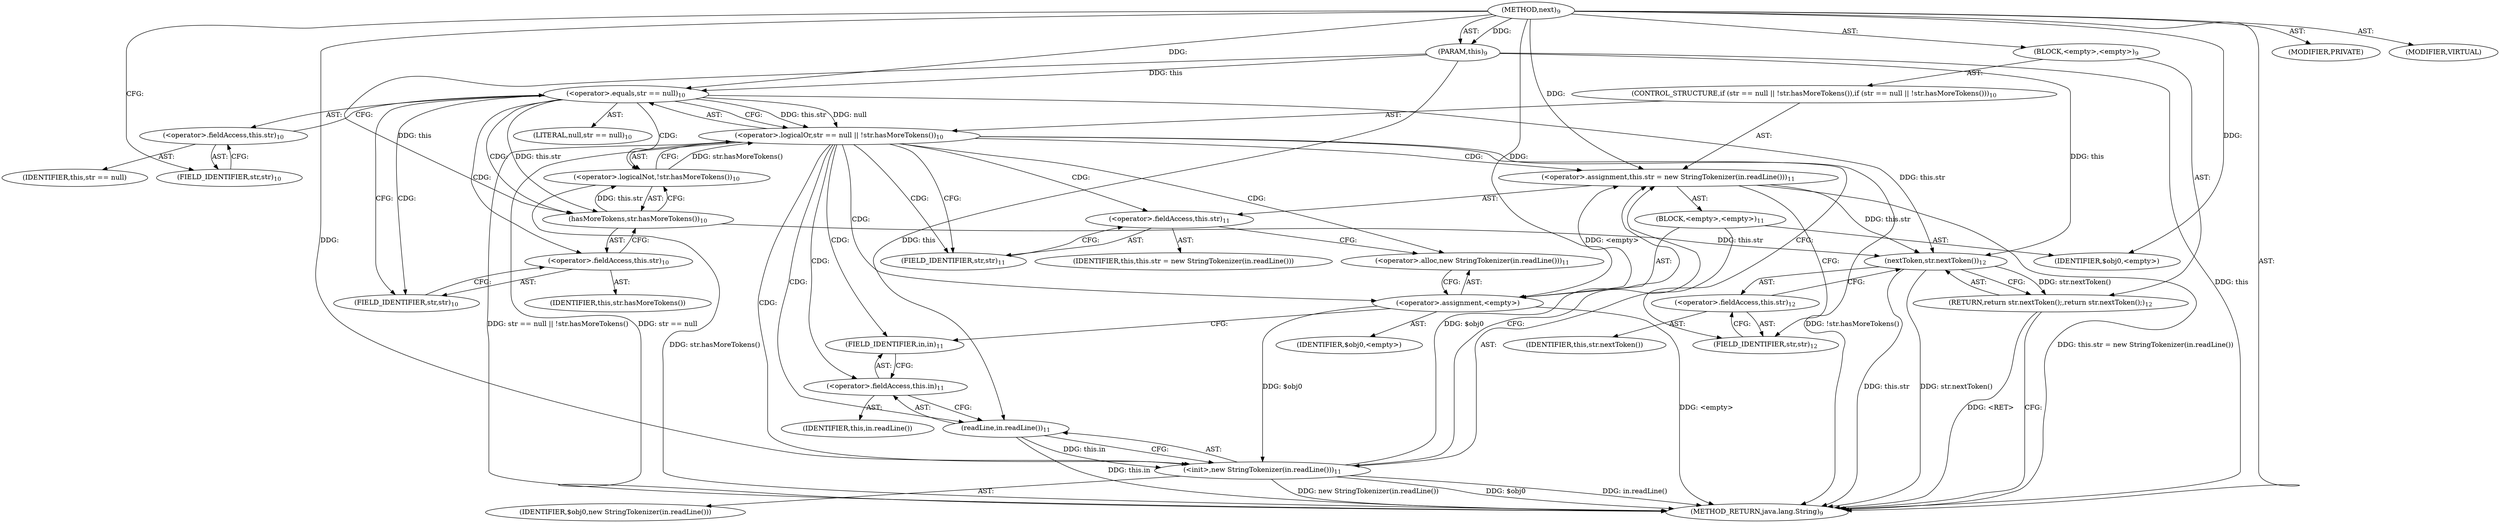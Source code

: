 digraph "next" {  
"30" [label = <(METHOD,next)<SUB>9</SUB>> ]
"31" [label = <(PARAM,this)<SUB>9</SUB>> ]
"32" [label = <(BLOCK,&lt;empty&gt;,&lt;empty&gt;)<SUB>9</SUB>> ]
"33" [label = <(CONTROL_STRUCTURE,if (str == null || !str.hasMoreTokens()),if (str == null || !str.hasMoreTokens()))<SUB>10</SUB>> ]
"34" [label = <(&lt;operator&gt;.logicalOr,str == null || !str.hasMoreTokens())<SUB>10</SUB>> ]
"35" [label = <(&lt;operator&gt;.equals,str == null)<SUB>10</SUB>> ]
"36" [label = <(&lt;operator&gt;.fieldAccess,this.str)<SUB>10</SUB>> ]
"37" [label = <(IDENTIFIER,this,str == null)> ]
"38" [label = <(FIELD_IDENTIFIER,str,str)<SUB>10</SUB>> ]
"39" [label = <(LITERAL,null,str == null)<SUB>10</SUB>> ]
"40" [label = <(&lt;operator&gt;.logicalNot,!str.hasMoreTokens())<SUB>10</SUB>> ]
"41" [label = <(hasMoreTokens,str.hasMoreTokens())<SUB>10</SUB>> ]
"42" [label = <(&lt;operator&gt;.fieldAccess,this.str)<SUB>10</SUB>> ]
"43" [label = <(IDENTIFIER,this,str.hasMoreTokens())> ]
"44" [label = <(FIELD_IDENTIFIER,str,str)<SUB>10</SUB>> ]
"45" [label = <(&lt;operator&gt;.assignment,this.str = new StringTokenizer(in.readLine()))<SUB>11</SUB>> ]
"46" [label = <(&lt;operator&gt;.fieldAccess,this.str)<SUB>11</SUB>> ]
"47" [label = <(IDENTIFIER,this,this.str = new StringTokenizer(in.readLine()))> ]
"48" [label = <(FIELD_IDENTIFIER,str,str)<SUB>11</SUB>> ]
"49" [label = <(BLOCK,&lt;empty&gt;,&lt;empty&gt;)<SUB>11</SUB>> ]
"50" [label = <(&lt;operator&gt;.assignment,&lt;empty&gt;)> ]
"51" [label = <(IDENTIFIER,$obj0,&lt;empty&gt;)> ]
"52" [label = <(&lt;operator&gt;.alloc,new StringTokenizer(in.readLine()))<SUB>11</SUB>> ]
"53" [label = <(&lt;init&gt;,new StringTokenizer(in.readLine()))<SUB>11</SUB>> ]
"54" [label = <(IDENTIFIER,$obj0,new StringTokenizer(in.readLine()))> ]
"55" [label = <(readLine,in.readLine())<SUB>11</SUB>> ]
"56" [label = <(&lt;operator&gt;.fieldAccess,this.in)<SUB>11</SUB>> ]
"57" [label = <(IDENTIFIER,this,in.readLine())> ]
"58" [label = <(FIELD_IDENTIFIER,in,in)<SUB>11</SUB>> ]
"59" [label = <(IDENTIFIER,$obj0,&lt;empty&gt;)> ]
"60" [label = <(RETURN,return str.nextToken();,return str.nextToken();)<SUB>12</SUB>> ]
"61" [label = <(nextToken,str.nextToken())<SUB>12</SUB>> ]
"62" [label = <(&lt;operator&gt;.fieldAccess,this.str)<SUB>12</SUB>> ]
"63" [label = <(IDENTIFIER,this,str.nextToken())> ]
"64" [label = <(FIELD_IDENTIFIER,str,str)<SUB>12</SUB>> ]
"65" [label = <(MODIFIER,PRIVATE)> ]
"66" [label = <(MODIFIER,VIRTUAL)> ]
"67" [label = <(METHOD_RETURN,java.lang.String)<SUB>9</SUB>> ]
  "30" -> "31"  [ label = "AST: "] 
  "30" -> "32"  [ label = "AST: "] 
  "30" -> "65"  [ label = "AST: "] 
  "30" -> "66"  [ label = "AST: "] 
  "30" -> "67"  [ label = "AST: "] 
  "32" -> "33"  [ label = "AST: "] 
  "32" -> "60"  [ label = "AST: "] 
  "33" -> "34"  [ label = "AST: "] 
  "33" -> "45"  [ label = "AST: "] 
  "34" -> "35"  [ label = "AST: "] 
  "34" -> "40"  [ label = "AST: "] 
  "35" -> "36"  [ label = "AST: "] 
  "35" -> "39"  [ label = "AST: "] 
  "36" -> "37"  [ label = "AST: "] 
  "36" -> "38"  [ label = "AST: "] 
  "40" -> "41"  [ label = "AST: "] 
  "41" -> "42"  [ label = "AST: "] 
  "42" -> "43"  [ label = "AST: "] 
  "42" -> "44"  [ label = "AST: "] 
  "45" -> "46"  [ label = "AST: "] 
  "45" -> "49"  [ label = "AST: "] 
  "46" -> "47"  [ label = "AST: "] 
  "46" -> "48"  [ label = "AST: "] 
  "49" -> "50"  [ label = "AST: "] 
  "49" -> "53"  [ label = "AST: "] 
  "49" -> "59"  [ label = "AST: "] 
  "50" -> "51"  [ label = "AST: "] 
  "50" -> "52"  [ label = "AST: "] 
  "53" -> "54"  [ label = "AST: "] 
  "53" -> "55"  [ label = "AST: "] 
  "55" -> "56"  [ label = "AST: "] 
  "56" -> "57"  [ label = "AST: "] 
  "56" -> "58"  [ label = "AST: "] 
  "60" -> "61"  [ label = "AST: "] 
  "61" -> "62"  [ label = "AST: "] 
  "62" -> "63"  [ label = "AST: "] 
  "62" -> "64"  [ label = "AST: "] 
  "60" -> "67"  [ label = "CFG: "] 
  "34" -> "48"  [ label = "CFG: "] 
  "34" -> "64"  [ label = "CFG: "] 
  "45" -> "64"  [ label = "CFG: "] 
  "61" -> "60"  [ label = "CFG: "] 
  "35" -> "34"  [ label = "CFG: "] 
  "35" -> "44"  [ label = "CFG: "] 
  "40" -> "34"  [ label = "CFG: "] 
  "46" -> "52"  [ label = "CFG: "] 
  "62" -> "61"  [ label = "CFG: "] 
  "36" -> "35"  [ label = "CFG: "] 
  "41" -> "40"  [ label = "CFG: "] 
  "48" -> "46"  [ label = "CFG: "] 
  "50" -> "58"  [ label = "CFG: "] 
  "53" -> "45"  [ label = "CFG: "] 
  "64" -> "62"  [ label = "CFG: "] 
  "38" -> "36"  [ label = "CFG: "] 
  "42" -> "41"  [ label = "CFG: "] 
  "52" -> "50"  [ label = "CFG: "] 
  "55" -> "53"  [ label = "CFG: "] 
  "44" -> "42"  [ label = "CFG: "] 
  "56" -> "55"  [ label = "CFG: "] 
  "58" -> "56"  [ label = "CFG: "] 
  "30" -> "38"  [ label = "CFG: "] 
  "60" -> "67"  [ label = "DDG: &lt;RET&gt;"] 
  "31" -> "67"  [ label = "DDG: this"] 
  "34" -> "67"  [ label = "DDG: str == null"] 
  "40" -> "67"  [ label = "DDG: str.hasMoreTokens()"] 
  "34" -> "67"  [ label = "DDG: !str.hasMoreTokens()"] 
  "34" -> "67"  [ label = "DDG: str == null || !str.hasMoreTokens()"] 
  "50" -> "67"  [ label = "DDG: &lt;empty&gt;"] 
  "53" -> "67"  [ label = "DDG: $obj0"] 
  "55" -> "67"  [ label = "DDG: this.in"] 
  "53" -> "67"  [ label = "DDG: in.readLine()"] 
  "53" -> "67"  [ label = "DDG: new StringTokenizer(in.readLine())"] 
  "45" -> "67"  [ label = "DDG: this.str = new StringTokenizer(in.readLine())"] 
  "61" -> "67"  [ label = "DDG: this.str"] 
  "61" -> "67"  [ label = "DDG: str.nextToken()"] 
  "30" -> "31"  [ label = "DDG: "] 
  "61" -> "60"  [ label = "DDG: str.nextToken()"] 
  "50" -> "45"  [ label = "DDG: &lt;empty&gt;"] 
  "53" -> "45"  [ label = "DDG: $obj0"] 
  "30" -> "45"  [ label = "DDG: "] 
  "35" -> "34"  [ label = "DDG: this.str"] 
  "35" -> "34"  [ label = "DDG: null"] 
  "40" -> "34"  [ label = "DDG: str.hasMoreTokens()"] 
  "31" -> "61"  [ label = "DDG: this"] 
  "35" -> "61"  [ label = "DDG: this.str"] 
  "41" -> "61"  [ label = "DDG: this.str"] 
  "45" -> "61"  [ label = "DDG: this.str"] 
  "31" -> "35"  [ label = "DDG: this"] 
  "30" -> "35"  [ label = "DDG: "] 
  "41" -> "40"  [ label = "DDG: this.str"] 
  "30" -> "50"  [ label = "DDG: "] 
  "30" -> "59"  [ label = "DDG: "] 
  "31" -> "41"  [ label = "DDG: this"] 
  "35" -> "41"  [ label = "DDG: this.str"] 
  "50" -> "53"  [ label = "DDG: $obj0"] 
  "30" -> "53"  [ label = "DDG: "] 
  "55" -> "53"  [ label = "DDG: this.in"] 
  "31" -> "55"  [ label = "DDG: this"] 
  "34" -> "48"  [ label = "CDG: "] 
  "34" -> "58"  [ label = "CDG: "] 
  "34" -> "50"  [ label = "CDG: "] 
  "34" -> "52"  [ label = "CDG: "] 
  "34" -> "55"  [ label = "CDG: "] 
  "34" -> "46"  [ label = "CDG: "] 
  "34" -> "53"  [ label = "CDG: "] 
  "34" -> "56"  [ label = "CDG: "] 
  "34" -> "45"  [ label = "CDG: "] 
  "35" -> "40"  [ label = "CDG: "] 
  "35" -> "42"  [ label = "CDG: "] 
  "35" -> "44"  [ label = "CDG: "] 
  "35" -> "41"  [ label = "CDG: "] 
}
